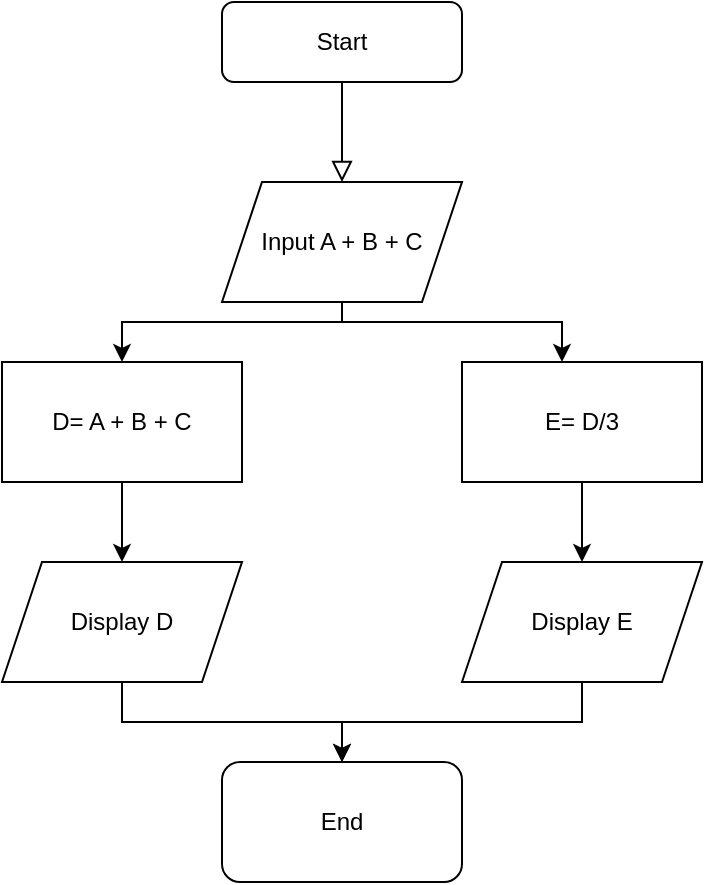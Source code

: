 <mxfile version="17.1.2" type="github">
  <diagram id="C5RBs43oDa-KdzZeNtuy" name="Page-1">
    <mxGraphModel dx="782" dy="420" grid="1" gridSize="10" guides="1" tooltips="1" connect="1" arrows="1" fold="1" page="1" pageScale="1" pageWidth="827" pageHeight="1169" math="0" shadow="0">
      <root>
        <mxCell id="WIyWlLk6GJQsqaUBKTNV-0" />
        <mxCell id="WIyWlLk6GJQsqaUBKTNV-1" parent="WIyWlLk6GJQsqaUBKTNV-0" />
        <mxCell id="0dYYvTro0lLGaD4pDJc3-0" value="" style="rounded=0;html=1;jettySize=auto;orthogonalLoop=1;fontSize=11;endArrow=block;endFill=0;endSize=8;strokeWidth=1;shadow=0;labelBackgroundColor=none;edgeStyle=orthogonalEdgeStyle;" edge="1" parent="WIyWlLk6GJQsqaUBKTNV-1" source="0dYYvTro0lLGaD4pDJc3-1">
          <mxGeometry relative="1" as="geometry">
            <mxPoint x="380" y="170" as="targetPoint" />
            <Array as="points">
              <mxPoint x="380" y="160" />
              <mxPoint x="380" y="160" />
            </Array>
          </mxGeometry>
        </mxCell>
        <mxCell id="0dYYvTro0lLGaD4pDJc3-1" value="Start" style="rounded=1;whiteSpace=wrap;html=1;fontSize=12;glass=0;strokeWidth=1;shadow=0;" vertex="1" parent="WIyWlLk6GJQsqaUBKTNV-1">
          <mxGeometry x="320" y="80" width="120" height="40" as="geometry" />
        </mxCell>
        <mxCell id="0dYYvTro0lLGaD4pDJc3-2" value="" style="edgeStyle=orthogonalEdgeStyle;rounded=0;orthogonalLoop=1;jettySize=auto;html=1;" edge="1" parent="WIyWlLk6GJQsqaUBKTNV-1" source="0dYYvTro0lLGaD4pDJc3-3" target="0dYYvTro0lLGaD4pDJc3-5">
          <mxGeometry relative="1" as="geometry">
            <Array as="points">
              <mxPoint x="380" y="240" />
              <mxPoint x="270" y="240" />
            </Array>
          </mxGeometry>
        </mxCell>
        <mxCell id="0dYYvTro0lLGaD4pDJc3-3" value="Input A + B + C" style="shape=parallelogram;perimeter=parallelogramPerimeter;whiteSpace=wrap;html=1;fixedSize=1;" vertex="1" parent="WIyWlLk6GJQsqaUBKTNV-1">
          <mxGeometry x="320" y="170" width="120" height="60" as="geometry" />
        </mxCell>
        <mxCell id="0dYYvTro0lLGaD4pDJc3-4" value="" style="edgeStyle=orthogonalEdgeStyle;rounded=0;orthogonalLoop=1;jettySize=auto;html=1;" edge="1" parent="WIyWlLk6GJQsqaUBKTNV-1" source="0dYYvTro0lLGaD4pDJc3-5" target="0dYYvTro0lLGaD4pDJc3-7">
          <mxGeometry relative="1" as="geometry" />
        </mxCell>
        <mxCell id="0dYYvTro0lLGaD4pDJc3-5" value="D= A + B + C" style="whiteSpace=wrap;html=1;" vertex="1" parent="WIyWlLk6GJQsqaUBKTNV-1">
          <mxGeometry x="210" y="260" width="120" height="60" as="geometry" />
        </mxCell>
        <mxCell id="0dYYvTro0lLGaD4pDJc3-6" value="" style="edgeStyle=orthogonalEdgeStyle;rounded=0;orthogonalLoop=1;jettySize=auto;html=1;" edge="1" parent="WIyWlLk6GJQsqaUBKTNV-1" source="0dYYvTro0lLGaD4pDJc3-7" target="0dYYvTro0lLGaD4pDJc3-8">
          <mxGeometry relative="1" as="geometry" />
        </mxCell>
        <mxCell id="0dYYvTro0lLGaD4pDJc3-7" value="Display D" style="shape=parallelogram;perimeter=parallelogramPerimeter;whiteSpace=wrap;html=1;fixedSize=1;" vertex="1" parent="WIyWlLk6GJQsqaUBKTNV-1">
          <mxGeometry x="210" y="360" width="120" height="60" as="geometry" />
        </mxCell>
        <mxCell id="0dYYvTro0lLGaD4pDJc3-8" value="End" style="rounded=1;whiteSpace=wrap;html=1;" vertex="1" parent="WIyWlLk6GJQsqaUBKTNV-1">
          <mxGeometry x="320" y="460" width="120" height="60" as="geometry" />
        </mxCell>
        <mxCell id="0dYYvTro0lLGaD4pDJc3-9" value="" style="edgeStyle=orthogonalEdgeStyle;rounded=0;orthogonalLoop=1;jettySize=auto;html=1;" edge="1" parent="WIyWlLk6GJQsqaUBKTNV-1">
          <mxGeometry relative="1" as="geometry">
            <mxPoint x="380" y="230" as="sourcePoint" />
            <mxPoint x="490" y="260" as="targetPoint" />
            <Array as="points">
              <mxPoint x="380" y="240" />
              <mxPoint x="490" y="240" />
            </Array>
          </mxGeometry>
        </mxCell>
        <mxCell id="0dYYvTro0lLGaD4pDJc3-10" value="" style="edgeStyle=orthogonalEdgeStyle;rounded=0;orthogonalLoop=1;jettySize=auto;html=1;" edge="1" parent="WIyWlLk6GJQsqaUBKTNV-1" source="0dYYvTro0lLGaD4pDJc3-11" target="0dYYvTro0lLGaD4pDJc3-12">
          <mxGeometry relative="1" as="geometry" />
        </mxCell>
        <mxCell id="0dYYvTro0lLGaD4pDJc3-11" value="E= D/3" style="whiteSpace=wrap;html=1;" vertex="1" parent="WIyWlLk6GJQsqaUBKTNV-1">
          <mxGeometry x="440" y="260" width="120" height="60" as="geometry" />
        </mxCell>
        <mxCell id="0dYYvTro0lLGaD4pDJc3-12" value="Display E" style="shape=parallelogram;perimeter=parallelogramPerimeter;whiteSpace=wrap;html=1;fixedSize=1;" vertex="1" parent="WIyWlLk6GJQsqaUBKTNV-1">
          <mxGeometry x="440" y="360" width="120" height="60" as="geometry" />
        </mxCell>
        <mxCell id="0dYYvTro0lLGaD4pDJc3-13" value="" style="edgeStyle=orthogonalEdgeStyle;rounded=0;orthogonalLoop=1;jettySize=auto;html=1;exitX=0.5;exitY=1;exitDx=0;exitDy=0;" edge="1" parent="WIyWlLk6GJQsqaUBKTNV-1" source="0dYYvTro0lLGaD4pDJc3-12">
          <mxGeometry relative="1" as="geometry">
            <mxPoint x="410" y="440" as="sourcePoint" />
            <mxPoint x="380" y="460" as="targetPoint" />
            <Array as="points">
              <mxPoint x="500" y="440" />
              <mxPoint x="380" y="440" />
            </Array>
          </mxGeometry>
        </mxCell>
      </root>
    </mxGraphModel>
  </diagram>
</mxfile>
